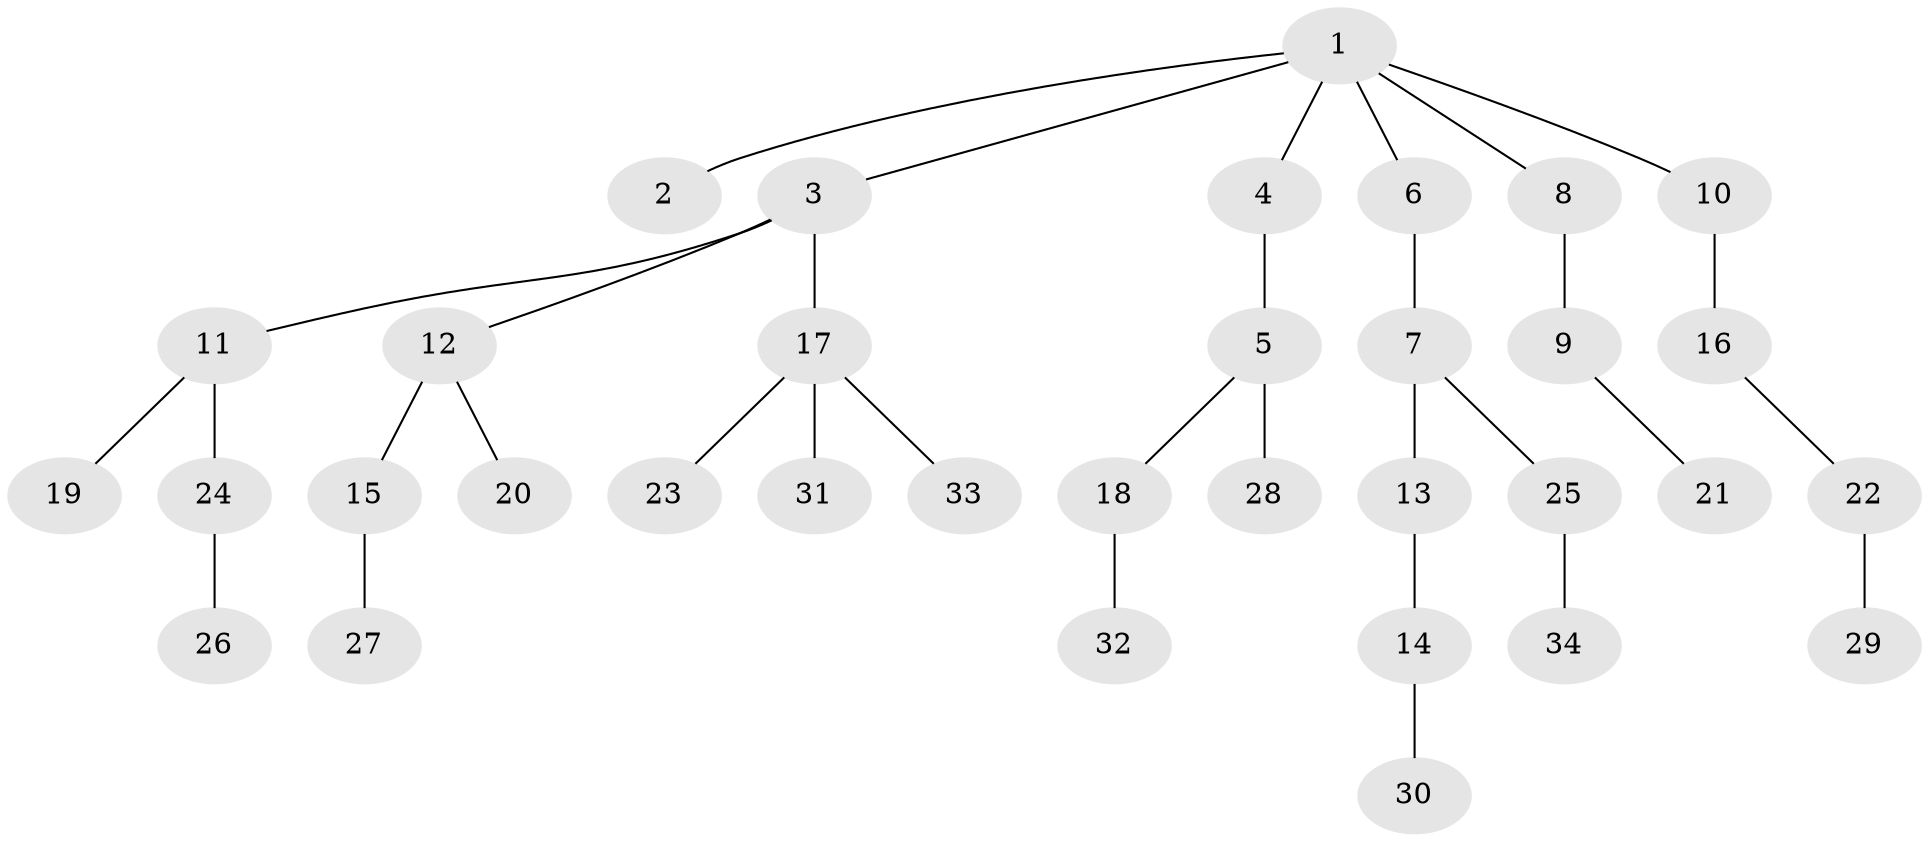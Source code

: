 // original degree distribution, {7: 0.024691358024691357, 4: 0.04938271604938271, 6: 0.024691358024691357, 3: 0.12345679012345678, 1: 0.5432098765432098, 5: 0.024691358024691357, 2: 0.20987654320987653}
// Generated by graph-tools (version 1.1) at 2025/51/03/04/25 22:51:46]
// undirected, 34 vertices, 33 edges
graph export_dot {
  node [color=gray90,style=filled];
  1;
  2;
  3;
  4;
  5;
  6;
  7;
  8;
  9;
  10;
  11;
  12;
  13;
  14;
  15;
  16;
  17;
  18;
  19;
  20;
  21;
  22;
  23;
  24;
  25;
  26;
  27;
  28;
  29;
  30;
  31;
  32;
  33;
  34;
  1 -- 2 [weight=1.0];
  1 -- 3 [weight=1.0];
  1 -- 4 [weight=1.0];
  1 -- 6 [weight=1.0];
  1 -- 8 [weight=1.0];
  1 -- 10 [weight=1.0];
  3 -- 11 [weight=1.0];
  3 -- 12 [weight=1.0];
  3 -- 17 [weight=1.0];
  4 -- 5 [weight=1.0];
  5 -- 18 [weight=1.0];
  5 -- 28 [weight=1.0];
  6 -- 7 [weight=1.0];
  7 -- 13 [weight=1.0];
  7 -- 25 [weight=1.0];
  8 -- 9 [weight=1.0];
  9 -- 21 [weight=1.0];
  10 -- 16 [weight=3.0];
  11 -- 19 [weight=1.0];
  11 -- 24 [weight=1.0];
  12 -- 15 [weight=2.0];
  12 -- 20 [weight=1.0];
  13 -- 14 [weight=1.0];
  14 -- 30 [weight=1.0];
  15 -- 27 [weight=1.0];
  16 -- 22 [weight=1.0];
  17 -- 23 [weight=1.0];
  17 -- 31 [weight=1.0];
  17 -- 33 [weight=1.0];
  18 -- 32 [weight=1.0];
  22 -- 29 [weight=1.0];
  24 -- 26 [weight=1.0];
  25 -- 34 [weight=1.0];
}

